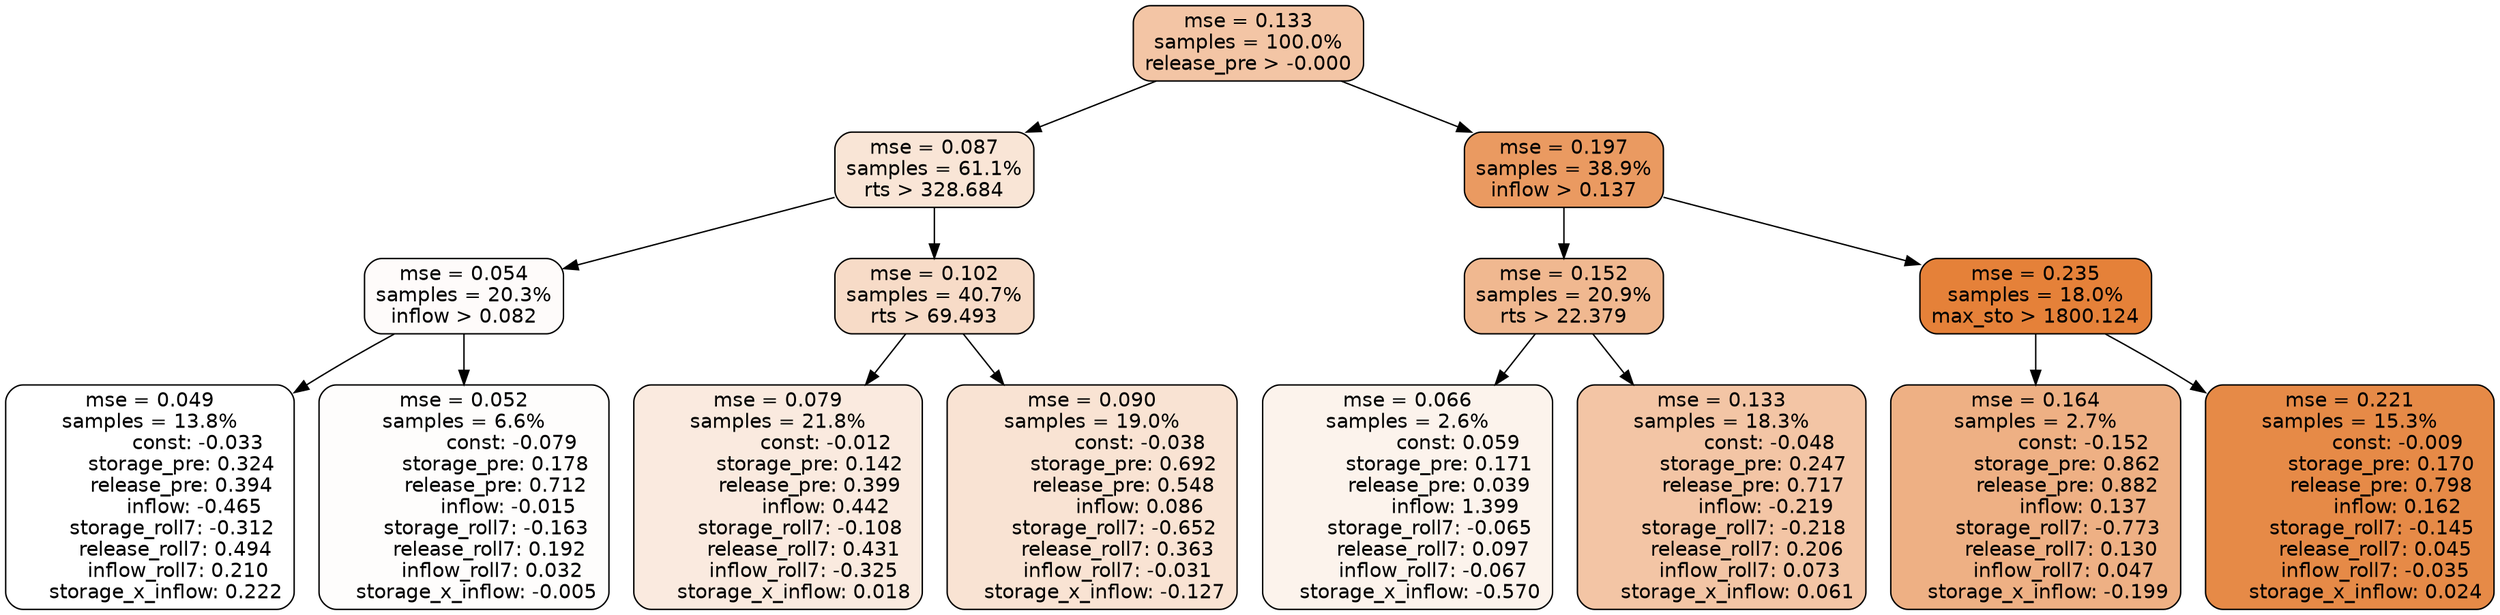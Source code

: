digraph tree {
node [shape=rectangle, style="filled, rounded", color="black", fontname=helvetica] ;
edge [fontname=helvetica] ;
	"0" [label="mse = 0.133
samples = 100.0%
release_pre > -0.000", fillcolor="#f3c5a5"]
	"1" [label="mse = 0.087
samples = 61.1%
rts > 328.684", fillcolor="#f9e5d6"]
	"8" [label="mse = 0.197
samples = 38.9%
inflow > 0.137", fillcolor="#ea9a61"]
	"5" [label="mse = 0.054
samples = 20.3%
inflow > 0.082", fillcolor="#fefbfa"]
	"2" [label="mse = 0.102
samples = 40.7%
rts > 69.493", fillcolor="#f7dbc7"]
	"9" [label="mse = 0.152
samples = 20.9%
rts > 22.379", fillcolor="#f0b890"]
	"12" [label="mse = 0.235
samples = 18.0%
max_sto > 1800.124", fillcolor="#e58139"]
	"6" [label="mse = 0.049
samples = 13.8%
               const: -0.033
          storage_pre: 0.324
          release_pre: 0.394
              inflow: -0.465
       storage_roll7: -0.312
        release_roll7: 0.494
         inflow_roll7: 0.210
     storage_x_inflow: 0.222", fillcolor="#ffffff"]
	"7" [label="mse = 0.052
samples = 6.6%
               const: -0.079
          storage_pre: 0.178
          release_pre: 0.712
              inflow: -0.015
       storage_roll7: -0.163
        release_roll7: 0.192
         inflow_roll7: 0.032
    storage_x_inflow: -0.005", fillcolor="#fefdfc"]
	"3" [label="mse = 0.079
samples = 21.8%
               const: -0.012
          storage_pre: 0.142
          release_pre: 0.399
               inflow: 0.442
       storage_roll7: -0.108
        release_roll7: 0.431
        inflow_roll7: -0.325
     storage_x_inflow: 0.018", fillcolor="#faeadf"]
	"4" [label="mse = 0.090
samples = 19.0%
               const: -0.038
          storage_pre: 0.692
          release_pre: 0.548
               inflow: 0.086
       storage_roll7: -0.652
        release_roll7: 0.363
        inflow_roll7: -0.031
    storage_x_inflow: -0.127", fillcolor="#f9e3d3"]
	"10" [label="mse = 0.066
samples = 2.6%
                const: 0.059
          storage_pre: 0.171
          release_pre: 0.039
               inflow: 1.399
       storage_roll7: -0.065
        release_roll7: 0.097
        inflow_roll7: -0.067
    storage_x_inflow: -0.570", fillcolor="#fcf3ec"]
	"11" [label="mse = 0.133
samples = 18.3%
               const: -0.048
          storage_pre: 0.247
          release_pre: 0.717
              inflow: -0.219
       storage_roll7: -0.218
        release_roll7: 0.206
         inflow_roll7: 0.073
     storage_x_inflow: 0.061", fillcolor="#f3c5a5"]
	"14" [label="mse = 0.164
samples = 2.7%
               const: -0.152
          storage_pre: 0.862
          release_pre: 0.882
               inflow: 0.137
       storage_roll7: -0.773
        release_roll7: 0.130
         inflow_roll7: 0.047
    storage_x_inflow: -0.199", fillcolor="#eeb084"]
	"13" [label="mse = 0.221
samples = 15.3%
               const: -0.009
          storage_pre: 0.170
          release_pre: 0.798
               inflow: 0.162
       storage_roll7: -0.145
        release_roll7: 0.045
        inflow_roll7: -0.035
     storage_x_inflow: 0.024", fillcolor="#e68a47"]

	"0" -> "1"
	"0" -> "8"
	"1" -> "2"
	"1" -> "5"
	"8" -> "9"
	"8" -> "12"
	"5" -> "6"
	"5" -> "7"
	"2" -> "3"
	"2" -> "4"
	"9" -> "10"
	"9" -> "11"
	"12" -> "13"
	"12" -> "14"
}